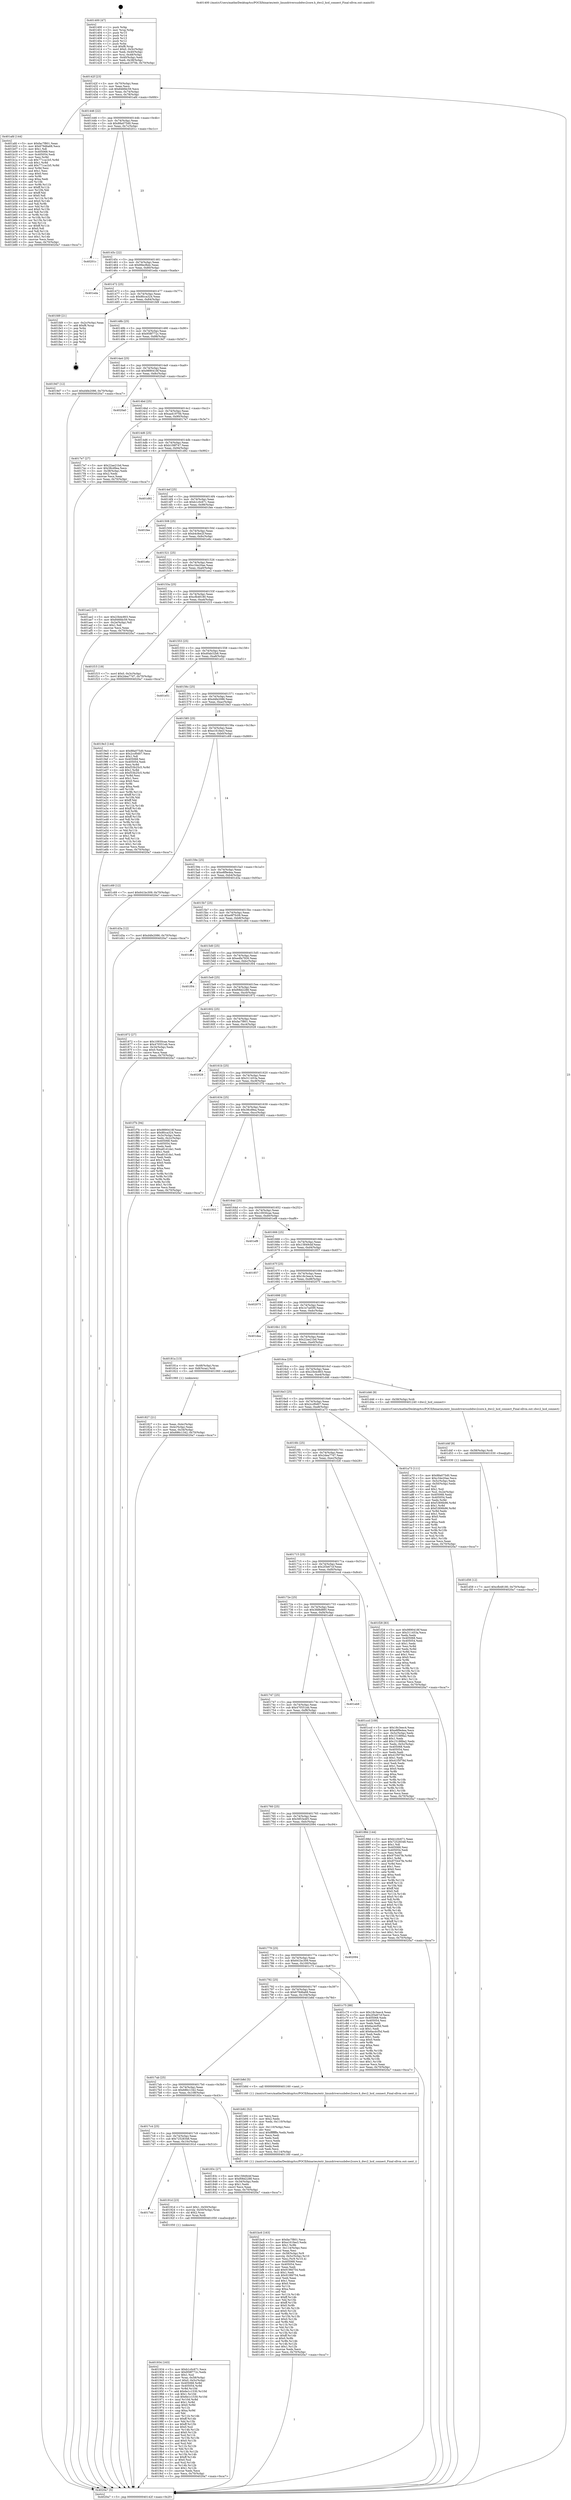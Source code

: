 digraph "0x401400" {
  label = "0x401400 (/mnt/c/Users/mathe/Desktop/tcc/POCII/binaries/extr_linuxdriversusbdwc2core.h_dwc2_hcd_connect_Final-ollvm.out::main(0))"
  labelloc = "t"
  node[shape=record]

  Entry [label="",width=0.3,height=0.3,shape=circle,fillcolor=black,style=filled]
  "0x40142f" [label="{
     0x40142f [23]\l
     | [instrs]\l
     &nbsp;&nbsp;0x40142f \<+3\>: mov -0x70(%rbp),%eax\l
     &nbsp;&nbsp;0x401432 \<+2\>: mov %eax,%ecx\l
     &nbsp;&nbsp;0x401434 \<+6\>: sub $0x846fdc59,%ecx\l
     &nbsp;&nbsp;0x40143a \<+3\>: mov %eax,-0x74(%rbp)\l
     &nbsp;&nbsp;0x40143d \<+3\>: mov %ecx,-0x78(%rbp)\l
     &nbsp;&nbsp;0x401440 \<+6\>: je 0000000000401afd \<main+0x6fd\>\l
  }"]
  "0x401afd" [label="{
     0x401afd [144]\l
     | [instrs]\l
     &nbsp;&nbsp;0x401afd \<+5\>: mov $0xfac7f801,%eax\l
     &nbsp;&nbsp;0x401b02 \<+5\>: mov $0x679d6a68,%ecx\l
     &nbsp;&nbsp;0x401b07 \<+2\>: mov $0x1,%dl\l
     &nbsp;&nbsp;0x401b09 \<+7\>: mov 0x405068,%esi\l
     &nbsp;&nbsp;0x401b10 \<+7\>: mov 0x405054,%edi\l
     &nbsp;&nbsp;0x401b17 \<+3\>: mov %esi,%r8d\l
     &nbsp;&nbsp;0x401b1a \<+7\>: sub $0x771ca1b5,%r8d\l
     &nbsp;&nbsp;0x401b21 \<+4\>: sub $0x1,%r8d\l
     &nbsp;&nbsp;0x401b25 \<+7\>: add $0x771ca1b5,%r8d\l
     &nbsp;&nbsp;0x401b2c \<+4\>: imul %r8d,%esi\l
     &nbsp;&nbsp;0x401b30 \<+3\>: and $0x1,%esi\l
     &nbsp;&nbsp;0x401b33 \<+3\>: cmp $0x0,%esi\l
     &nbsp;&nbsp;0x401b36 \<+4\>: sete %r9b\l
     &nbsp;&nbsp;0x401b3a \<+3\>: cmp $0xa,%edi\l
     &nbsp;&nbsp;0x401b3d \<+4\>: setl %r10b\l
     &nbsp;&nbsp;0x401b41 \<+3\>: mov %r9b,%r11b\l
     &nbsp;&nbsp;0x401b44 \<+4\>: xor $0xff,%r11b\l
     &nbsp;&nbsp;0x401b48 \<+3\>: mov %r10b,%bl\l
     &nbsp;&nbsp;0x401b4b \<+3\>: xor $0xff,%bl\l
     &nbsp;&nbsp;0x401b4e \<+3\>: xor $0x0,%dl\l
     &nbsp;&nbsp;0x401b51 \<+3\>: mov %r11b,%r14b\l
     &nbsp;&nbsp;0x401b54 \<+4\>: and $0x0,%r14b\l
     &nbsp;&nbsp;0x401b58 \<+3\>: and %dl,%r9b\l
     &nbsp;&nbsp;0x401b5b \<+3\>: mov %bl,%r15b\l
     &nbsp;&nbsp;0x401b5e \<+4\>: and $0x0,%r15b\l
     &nbsp;&nbsp;0x401b62 \<+3\>: and %dl,%r10b\l
     &nbsp;&nbsp;0x401b65 \<+3\>: or %r9b,%r14b\l
     &nbsp;&nbsp;0x401b68 \<+3\>: or %r10b,%r15b\l
     &nbsp;&nbsp;0x401b6b \<+3\>: xor %r15b,%r14b\l
     &nbsp;&nbsp;0x401b6e \<+3\>: or %bl,%r11b\l
     &nbsp;&nbsp;0x401b71 \<+4\>: xor $0xff,%r11b\l
     &nbsp;&nbsp;0x401b75 \<+3\>: or $0x0,%dl\l
     &nbsp;&nbsp;0x401b78 \<+3\>: and %dl,%r11b\l
     &nbsp;&nbsp;0x401b7b \<+3\>: or %r11b,%r14b\l
     &nbsp;&nbsp;0x401b7e \<+4\>: test $0x1,%r14b\l
     &nbsp;&nbsp;0x401b82 \<+3\>: cmovne %ecx,%eax\l
     &nbsp;&nbsp;0x401b85 \<+3\>: mov %eax,-0x70(%rbp)\l
     &nbsp;&nbsp;0x401b88 \<+5\>: jmp 00000000004020a7 \<main+0xca7\>\l
  }"]
  "0x401446" [label="{
     0x401446 [22]\l
     | [instrs]\l
     &nbsp;&nbsp;0x401446 \<+5\>: jmp 000000000040144b \<main+0x4b\>\l
     &nbsp;&nbsp;0x40144b \<+3\>: mov -0x74(%rbp),%eax\l
     &nbsp;&nbsp;0x40144e \<+5\>: sub $0x88a075d0,%eax\l
     &nbsp;&nbsp;0x401453 \<+3\>: mov %eax,-0x7c(%rbp)\l
     &nbsp;&nbsp;0x401456 \<+6\>: je 000000000040201c \<main+0xc1c\>\l
  }"]
  Exit [label="",width=0.3,height=0.3,shape=circle,fillcolor=black,style=filled,peripheries=2]
  "0x40201c" [label="{
     0x40201c\l
  }", style=dashed]
  "0x40145c" [label="{
     0x40145c [22]\l
     | [instrs]\l
     &nbsp;&nbsp;0x40145c \<+5\>: jmp 0000000000401461 \<main+0x61\>\l
     &nbsp;&nbsp;0x401461 \<+3\>: mov -0x74(%rbp),%eax\l
     &nbsp;&nbsp;0x401464 \<+5\>: sub $0x89ecfbdc,%eax\l
     &nbsp;&nbsp;0x401469 \<+3\>: mov %eax,-0x80(%rbp)\l
     &nbsp;&nbsp;0x40146c \<+6\>: je 0000000000401eda \<main+0xada\>\l
  }"]
  "0x401d58" [label="{
     0x401d58 [12]\l
     | [instrs]\l
     &nbsp;&nbsp;0x401d58 \<+7\>: movl $0xcfb48180,-0x70(%rbp)\l
     &nbsp;&nbsp;0x401d5f \<+5\>: jmp 00000000004020a7 \<main+0xca7\>\l
  }"]
  "0x401eda" [label="{
     0x401eda\l
  }", style=dashed]
  "0x401472" [label="{
     0x401472 [25]\l
     | [instrs]\l
     &nbsp;&nbsp;0x401472 \<+5\>: jmp 0000000000401477 \<main+0x77\>\l
     &nbsp;&nbsp;0x401477 \<+3\>: mov -0x74(%rbp),%eax\l
     &nbsp;&nbsp;0x40147a \<+5\>: sub $0x8fcca324,%eax\l
     &nbsp;&nbsp;0x40147f \<+6\>: mov %eax,-0x84(%rbp)\l
     &nbsp;&nbsp;0x401485 \<+6\>: je 0000000000401fd9 \<main+0xbd9\>\l
  }"]
  "0x401d4f" [label="{
     0x401d4f [9]\l
     | [instrs]\l
     &nbsp;&nbsp;0x401d4f \<+4\>: mov -0x58(%rbp),%rdi\l
     &nbsp;&nbsp;0x401d53 \<+5\>: call 0000000000401030 \<free@plt\>\l
     | [calls]\l
     &nbsp;&nbsp;0x401030 \{1\} (unknown)\l
  }"]
  "0x401fd9" [label="{
     0x401fd9 [21]\l
     | [instrs]\l
     &nbsp;&nbsp;0x401fd9 \<+3\>: mov -0x2c(%rbp),%eax\l
     &nbsp;&nbsp;0x401fdc \<+7\>: add $0xf8,%rsp\l
     &nbsp;&nbsp;0x401fe3 \<+1\>: pop %rbx\l
     &nbsp;&nbsp;0x401fe4 \<+2\>: pop %r12\l
     &nbsp;&nbsp;0x401fe6 \<+2\>: pop %r13\l
     &nbsp;&nbsp;0x401fe8 \<+2\>: pop %r14\l
     &nbsp;&nbsp;0x401fea \<+2\>: pop %r15\l
     &nbsp;&nbsp;0x401fec \<+1\>: pop %rbp\l
     &nbsp;&nbsp;0x401fed \<+1\>: ret\l
  }"]
  "0x40148b" [label="{
     0x40148b [25]\l
     | [instrs]\l
     &nbsp;&nbsp;0x40148b \<+5\>: jmp 0000000000401490 \<main+0x90\>\l
     &nbsp;&nbsp;0x401490 \<+3\>: mov -0x74(%rbp),%eax\l
     &nbsp;&nbsp;0x401493 \<+5\>: sub $0x958f772c,%eax\l
     &nbsp;&nbsp;0x401498 \<+6\>: mov %eax,-0x88(%rbp)\l
     &nbsp;&nbsp;0x40149e \<+6\>: je 00000000004019d7 \<main+0x5d7\>\l
  }"]
  "0x401bc6" [label="{
     0x401bc6 [163]\l
     | [instrs]\l
     &nbsp;&nbsp;0x401bc6 \<+5\>: mov $0xfac7f801,%ecx\l
     &nbsp;&nbsp;0x401bcb \<+5\>: mov $0xe161fee3,%edx\l
     &nbsp;&nbsp;0x401bd0 \<+3\>: mov $0x1,%r8b\l
     &nbsp;&nbsp;0x401bd3 \<+6\>: mov -0x114(%rbp),%esi\l
     &nbsp;&nbsp;0x401bd9 \<+3\>: imul %eax,%esi\l
     &nbsp;&nbsp;0x401bdc \<+4\>: mov -0x58(%rbp),%r9\l
     &nbsp;&nbsp;0x401be0 \<+4\>: movslq -0x5c(%rbp),%r10\l
     &nbsp;&nbsp;0x401be4 \<+4\>: mov %esi,(%r9,%r10,4)\l
     &nbsp;&nbsp;0x401be8 \<+7\>: mov 0x405068,%eax\l
     &nbsp;&nbsp;0x401bef \<+7\>: mov 0x405054,%esi\l
     &nbsp;&nbsp;0x401bf6 \<+2\>: mov %eax,%edi\l
     &nbsp;&nbsp;0x401bf8 \<+6\>: add $0x919fd754,%edi\l
     &nbsp;&nbsp;0x401bfe \<+3\>: sub $0x1,%edi\l
     &nbsp;&nbsp;0x401c01 \<+6\>: sub $0x919fd754,%edi\l
     &nbsp;&nbsp;0x401c07 \<+3\>: imul %edi,%eax\l
     &nbsp;&nbsp;0x401c0a \<+3\>: and $0x1,%eax\l
     &nbsp;&nbsp;0x401c0d \<+3\>: cmp $0x0,%eax\l
     &nbsp;&nbsp;0x401c10 \<+4\>: sete %r11b\l
     &nbsp;&nbsp;0x401c14 \<+3\>: cmp $0xa,%esi\l
     &nbsp;&nbsp;0x401c17 \<+3\>: setl %bl\l
     &nbsp;&nbsp;0x401c1a \<+3\>: mov %r11b,%r14b\l
     &nbsp;&nbsp;0x401c1d \<+4\>: xor $0xff,%r14b\l
     &nbsp;&nbsp;0x401c21 \<+3\>: mov %bl,%r15b\l
     &nbsp;&nbsp;0x401c24 \<+4\>: xor $0xff,%r15b\l
     &nbsp;&nbsp;0x401c28 \<+4\>: xor $0x0,%r8b\l
     &nbsp;&nbsp;0x401c2c \<+3\>: mov %r14b,%r12b\l
     &nbsp;&nbsp;0x401c2f \<+4\>: and $0x0,%r12b\l
     &nbsp;&nbsp;0x401c33 \<+3\>: and %r8b,%r11b\l
     &nbsp;&nbsp;0x401c36 \<+3\>: mov %r15b,%r13b\l
     &nbsp;&nbsp;0x401c39 \<+4\>: and $0x0,%r13b\l
     &nbsp;&nbsp;0x401c3d \<+3\>: and %r8b,%bl\l
     &nbsp;&nbsp;0x401c40 \<+3\>: or %r11b,%r12b\l
     &nbsp;&nbsp;0x401c43 \<+3\>: or %bl,%r13b\l
     &nbsp;&nbsp;0x401c46 \<+3\>: xor %r13b,%r12b\l
     &nbsp;&nbsp;0x401c49 \<+3\>: or %r15b,%r14b\l
     &nbsp;&nbsp;0x401c4c \<+4\>: xor $0xff,%r14b\l
     &nbsp;&nbsp;0x401c50 \<+4\>: or $0x0,%r8b\l
     &nbsp;&nbsp;0x401c54 \<+3\>: and %r8b,%r14b\l
     &nbsp;&nbsp;0x401c57 \<+3\>: or %r14b,%r12b\l
     &nbsp;&nbsp;0x401c5a \<+4\>: test $0x1,%r12b\l
     &nbsp;&nbsp;0x401c5e \<+3\>: cmovne %edx,%ecx\l
     &nbsp;&nbsp;0x401c61 \<+3\>: mov %ecx,-0x70(%rbp)\l
     &nbsp;&nbsp;0x401c64 \<+5\>: jmp 00000000004020a7 \<main+0xca7\>\l
  }"]
  "0x4019d7" [label="{
     0x4019d7 [12]\l
     | [instrs]\l
     &nbsp;&nbsp;0x4019d7 \<+7\>: movl $0xd4fe2086,-0x70(%rbp)\l
     &nbsp;&nbsp;0x4019de \<+5\>: jmp 00000000004020a7 \<main+0xca7\>\l
  }"]
  "0x4014a4" [label="{
     0x4014a4 [25]\l
     | [instrs]\l
     &nbsp;&nbsp;0x4014a4 \<+5\>: jmp 00000000004014a9 \<main+0xa9\>\l
     &nbsp;&nbsp;0x4014a9 \<+3\>: mov -0x74(%rbp),%eax\l
     &nbsp;&nbsp;0x4014ac \<+5\>: sub $0x9890418f,%eax\l
     &nbsp;&nbsp;0x4014b1 \<+6\>: mov %eax,-0x8c(%rbp)\l
     &nbsp;&nbsp;0x4014b7 \<+6\>: je 00000000004020a0 \<main+0xca0\>\l
  }"]
  "0x401b92" [label="{
     0x401b92 [52]\l
     | [instrs]\l
     &nbsp;&nbsp;0x401b92 \<+2\>: xor %ecx,%ecx\l
     &nbsp;&nbsp;0x401b94 \<+5\>: mov $0x2,%edx\l
     &nbsp;&nbsp;0x401b99 \<+6\>: mov %edx,-0x110(%rbp)\l
     &nbsp;&nbsp;0x401b9f \<+1\>: cltd\l
     &nbsp;&nbsp;0x401ba0 \<+6\>: mov -0x110(%rbp),%esi\l
     &nbsp;&nbsp;0x401ba6 \<+2\>: idiv %esi\l
     &nbsp;&nbsp;0x401ba8 \<+6\>: imul $0xfffffffe,%edx,%edx\l
     &nbsp;&nbsp;0x401bae \<+2\>: mov %ecx,%edi\l
     &nbsp;&nbsp;0x401bb0 \<+2\>: sub %edx,%edi\l
     &nbsp;&nbsp;0x401bb2 \<+2\>: mov %ecx,%edx\l
     &nbsp;&nbsp;0x401bb4 \<+3\>: sub $0x1,%edx\l
     &nbsp;&nbsp;0x401bb7 \<+2\>: add %edx,%edi\l
     &nbsp;&nbsp;0x401bb9 \<+2\>: sub %edi,%ecx\l
     &nbsp;&nbsp;0x401bbb \<+6\>: mov %ecx,-0x114(%rbp)\l
     &nbsp;&nbsp;0x401bc1 \<+5\>: call 0000000000401160 \<next_i\>\l
     | [calls]\l
     &nbsp;&nbsp;0x401160 \{1\} (/mnt/c/Users/mathe/Desktop/tcc/POCII/binaries/extr_linuxdriversusbdwc2core.h_dwc2_hcd_connect_Final-ollvm.out::next_i)\l
  }"]
  "0x4020a0" [label="{
     0x4020a0\l
  }", style=dashed]
  "0x4014bd" [label="{
     0x4014bd [25]\l
     | [instrs]\l
     &nbsp;&nbsp;0x4014bd \<+5\>: jmp 00000000004014c2 \<main+0xc2\>\l
     &nbsp;&nbsp;0x4014c2 \<+3\>: mov -0x74(%rbp),%eax\l
     &nbsp;&nbsp;0x4014c5 \<+5\>: sub $0xaa41970b,%eax\l
     &nbsp;&nbsp;0x4014ca \<+6\>: mov %eax,-0x90(%rbp)\l
     &nbsp;&nbsp;0x4014d0 \<+6\>: je 00000000004017e7 \<main+0x3e7\>\l
  }"]
  "0x401934" [label="{
     0x401934 [163]\l
     | [instrs]\l
     &nbsp;&nbsp;0x401934 \<+5\>: mov $0xb1c0c671,%ecx\l
     &nbsp;&nbsp;0x401939 \<+5\>: mov $0x958f772c,%edx\l
     &nbsp;&nbsp;0x40193e \<+3\>: mov $0x1,%sil\l
     &nbsp;&nbsp;0x401941 \<+4\>: mov %rax,-0x58(%rbp)\l
     &nbsp;&nbsp;0x401945 \<+7\>: movl $0x0,-0x5c(%rbp)\l
     &nbsp;&nbsp;0x40194c \<+8\>: mov 0x405068,%r8d\l
     &nbsp;&nbsp;0x401954 \<+8\>: mov 0x405054,%r9d\l
     &nbsp;&nbsp;0x40195c \<+3\>: mov %r8d,%r10d\l
     &nbsp;&nbsp;0x40195f \<+7\>: add $0x6e1c1530,%r10d\l
     &nbsp;&nbsp;0x401966 \<+4\>: sub $0x1,%r10d\l
     &nbsp;&nbsp;0x40196a \<+7\>: sub $0x6e1c1530,%r10d\l
     &nbsp;&nbsp;0x401971 \<+4\>: imul %r10d,%r8d\l
     &nbsp;&nbsp;0x401975 \<+4\>: and $0x1,%r8d\l
     &nbsp;&nbsp;0x401979 \<+4\>: cmp $0x0,%r8d\l
     &nbsp;&nbsp;0x40197d \<+4\>: sete %r11b\l
     &nbsp;&nbsp;0x401981 \<+4\>: cmp $0xa,%r9d\l
     &nbsp;&nbsp;0x401985 \<+3\>: setl %bl\l
     &nbsp;&nbsp;0x401988 \<+3\>: mov %r11b,%r14b\l
     &nbsp;&nbsp;0x40198b \<+4\>: xor $0xff,%r14b\l
     &nbsp;&nbsp;0x40198f \<+3\>: mov %bl,%r15b\l
     &nbsp;&nbsp;0x401992 \<+4\>: xor $0xff,%r15b\l
     &nbsp;&nbsp;0x401996 \<+4\>: xor $0x0,%sil\l
     &nbsp;&nbsp;0x40199a \<+3\>: mov %r14b,%r12b\l
     &nbsp;&nbsp;0x40199d \<+4\>: and $0x0,%r12b\l
     &nbsp;&nbsp;0x4019a1 \<+3\>: and %sil,%r11b\l
     &nbsp;&nbsp;0x4019a4 \<+3\>: mov %r15b,%r13b\l
     &nbsp;&nbsp;0x4019a7 \<+4\>: and $0x0,%r13b\l
     &nbsp;&nbsp;0x4019ab \<+3\>: and %sil,%bl\l
     &nbsp;&nbsp;0x4019ae \<+3\>: or %r11b,%r12b\l
     &nbsp;&nbsp;0x4019b1 \<+3\>: or %bl,%r13b\l
     &nbsp;&nbsp;0x4019b4 \<+3\>: xor %r13b,%r12b\l
     &nbsp;&nbsp;0x4019b7 \<+3\>: or %r15b,%r14b\l
     &nbsp;&nbsp;0x4019ba \<+4\>: xor $0xff,%r14b\l
     &nbsp;&nbsp;0x4019be \<+4\>: or $0x0,%sil\l
     &nbsp;&nbsp;0x4019c2 \<+3\>: and %sil,%r14b\l
     &nbsp;&nbsp;0x4019c5 \<+3\>: or %r14b,%r12b\l
     &nbsp;&nbsp;0x4019c8 \<+4\>: test $0x1,%r12b\l
     &nbsp;&nbsp;0x4019cc \<+3\>: cmovne %edx,%ecx\l
     &nbsp;&nbsp;0x4019cf \<+3\>: mov %ecx,-0x70(%rbp)\l
     &nbsp;&nbsp;0x4019d2 \<+5\>: jmp 00000000004020a7 \<main+0xca7\>\l
  }"]
  "0x4017e7" [label="{
     0x4017e7 [27]\l
     | [instrs]\l
     &nbsp;&nbsp;0x4017e7 \<+5\>: mov $0x22ae21bd,%eax\l
     &nbsp;&nbsp;0x4017ec \<+5\>: mov $0x38cd9ea,%ecx\l
     &nbsp;&nbsp;0x4017f1 \<+3\>: mov -0x38(%rbp),%edx\l
     &nbsp;&nbsp;0x4017f4 \<+3\>: cmp $0x2,%edx\l
     &nbsp;&nbsp;0x4017f7 \<+3\>: cmovne %ecx,%eax\l
     &nbsp;&nbsp;0x4017fa \<+3\>: mov %eax,-0x70(%rbp)\l
     &nbsp;&nbsp;0x4017fd \<+5\>: jmp 00000000004020a7 \<main+0xca7\>\l
  }"]
  "0x4014d6" [label="{
     0x4014d6 [25]\l
     | [instrs]\l
     &nbsp;&nbsp;0x4014d6 \<+5\>: jmp 00000000004014db \<main+0xdb\>\l
     &nbsp;&nbsp;0x4014db \<+3\>: mov -0x74(%rbp),%eax\l
     &nbsp;&nbsp;0x4014de \<+5\>: sub $0xb108f747,%eax\l
     &nbsp;&nbsp;0x4014e3 \<+6\>: mov %eax,-0x94(%rbp)\l
     &nbsp;&nbsp;0x4014e9 \<+6\>: je 0000000000401d92 \<main+0x992\>\l
  }"]
  "0x4020a7" [label="{
     0x4020a7 [5]\l
     | [instrs]\l
     &nbsp;&nbsp;0x4020a7 \<+5\>: jmp 000000000040142f \<main+0x2f\>\l
  }"]
  "0x401400" [label="{
     0x401400 [47]\l
     | [instrs]\l
     &nbsp;&nbsp;0x401400 \<+1\>: push %rbp\l
     &nbsp;&nbsp;0x401401 \<+3\>: mov %rsp,%rbp\l
     &nbsp;&nbsp;0x401404 \<+2\>: push %r15\l
     &nbsp;&nbsp;0x401406 \<+2\>: push %r14\l
     &nbsp;&nbsp;0x401408 \<+2\>: push %r13\l
     &nbsp;&nbsp;0x40140a \<+2\>: push %r12\l
     &nbsp;&nbsp;0x40140c \<+1\>: push %rbx\l
     &nbsp;&nbsp;0x40140d \<+7\>: sub $0xf8,%rsp\l
     &nbsp;&nbsp;0x401414 \<+7\>: movl $0x0,-0x3c(%rbp)\l
     &nbsp;&nbsp;0x40141b \<+3\>: mov %edi,-0x40(%rbp)\l
     &nbsp;&nbsp;0x40141e \<+4\>: mov %rsi,-0x48(%rbp)\l
     &nbsp;&nbsp;0x401422 \<+3\>: mov -0x40(%rbp),%edi\l
     &nbsp;&nbsp;0x401425 \<+3\>: mov %edi,-0x38(%rbp)\l
     &nbsp;&nbsp;0x401428 \<+7\>: movl $0xaa41970b,-0x70(%rbp)\l
  }"]
  "0x4017dd" [label="{
     0x4017dd\l
  }", style=dashed]
  "0x401d92" [label="{
     0x401d92\l
  }", style=dashed]
  "0x4014ef" [label="{
     0x4014ef [25]\l
     | [instrs]\l
     &nbsp;&nbsp;0x4014ef \<+5\>: jmp 00000000004014f4 \<main+0xf4\>\l
     &nbsp;&nbsp;0x4014f4 \<+3\>: mov -0x74(%rbp),%eax\l
     &nbsp;&nbsp;0x4014f7 \<+5\>: sub $0xb1c0c671,%eax\l
     &nbsp;&nbsp;0x4014fc \<+6\>: mov %eax,-0x98(%rbp)\l
     &nbsp;&nbsp;0x401502 \<+6\>: je 0000000000401fee \<main+0xbee\>\l
  }"]
  "0x40191d" [label="{
     0x40191d [23]\l
     | [instrs]\l
     &nbsp;&nbsp;0x40191d \<+7\>: movl $0x1,-0x50(%rbp)\l
     &nbsp;&nbsp;0x401924 \<+4\>: movslq -0x50(%rbp),%rax\l
     &nbsp;&nbsp;0x401928 \<+4\>: shl $0x2,%rax\l
     &nbsp;&nbsp;0x40192c \<+3\>: mov %rax,%rdi\l
     &nbsp;&nbsp;0x40192f \<+5\>: call 0000000000401050 \<malloc@plt\>\l
     | [calls]\l
     &nbsp;&nbsp;0x401050 \{1\} (unknown)\l
  }"]
  "0x401fee" [label="{
     0x401fee\l
  }", style=dashed]
  "0x401508" [label="{
     0x401508 [25]\l
     | [instrs]\l
     &nbsp;&nbsp;0x401508 \<+5\>: jmp 000000000040150d \<main+0x10d\>\l
     &nbsp;&nbsp;0x40150d \<+3\>: mov -0x74(%rbp),%eax\l
     &nbsp;&nbsp;0x401510 \<+5\>: sub $0xb4cfee2f,%eax\l
     &nbsp;&nbsp;0x401515 \<+6\>: mov %eax,-0x9c(%rbp)\l
     &nbsp;&nbsp;0x40151b \<+6\>: je 0000000000401e6c \<main+0xa6c\>\l
  }"]
  "0x4017c4" [label="{
     0x4017c4 [25]\l
     | [instrs]\l
     &nbsp;&nbsp;0x4017c4 \<+5\>: jmp 00000000004017c9 \<main+0x3c9\>\l
     &nbsp;&nbsp;0x4017c9 \<+3\>: mov -0x74(%rbp),%eax\l
     &nbsp;&nbsp;0x4017cc \<+5\>: sub $0x72528348,%eax\l
     &nbsp;&nbsp;0x4017d1 \<+6\>: mov %eax,-0x10c(%rbp)\l
     &nbsp;&nbsp;0x4017d7 \<+6\>: je 000000000040191d \<main+0x51d\>\l
  }"]
  "0x401e6c" [label="{
     0x401e6c\l
  }", style=dashed]
  "0x401521" [label="{
     0x401521 [25]\l
     | [instrs]\l
     &nbsp;&nbsp;0x401521 \<+5\>: jmp 0000000000401526 \<main+0x126\>\l
     &nbsp;&nbsp;0x401526 \<+3\>: mov -0x74(%rbp),%eax\l
     &nbsp;&nbsp;0x401529 \<+5\>: sub $0xc34e20ae,%eax\l
     &nbsp;&nbsp;0x40152e \<+6\>: mov %eax,-0xa0(%rbp)\l
     &nbsp;&nbsp;0x401534 \<+6\>: je 0000000000401ae2 \<main+0x6e2\>\l
  }"]
  "0x40183c" [label="{
     0x40183c [27]\l
     | [instrs]\l
     &nbsp;&nbsp;0x40183c \<+5\>: mov $0x15849cbf,%eax\l
     &nbsp;&nbsp;0x401841 \<+5\>: mov $0xf08d2288,%ecx\l
     &nbsp;&nbsp;0x401846 \<+3\>: mov -0x34(%rbp),%edx\l
     &nbsp;&nbsp;0x401849 \<+3\>: cmp $0x1,%edx\l
     &nbsp;&nbsp;0x40184c \<+3\>: cmovl %ecx,%eax\l
     &nbsp;&nbsp;0x40184f \<+3\>: mov %eax,-0x70(%rbp)\l
     &nbsp;&nbsp;0x401852 \<+5\>: jmp 00000000004020a7 \<main+0xca7\>\l
  }"]
  "0x401ae2" [label="{
     0x401ae2 [27]\l
     | [instrs]\l
     &nbsp;&nbsp;0x401ae2 \<+5\>: mov $0x23b4c803,%eax\l
     &nbsp;&nbsp;0x401ae7 \<+5\>: mov $0x846fdc59,%ecx\l
     &nbsp;&nbsp;0x401aec \<+3\>: mov -0x2e(%rbp),%dl\l
     &nbsp;&nbsp;0x401aef \<+3\>: test $0x1,%dl\l
     &nbsp;&nbsp;0x401af2 \<+3\>: cmovne %ecx,%eax\l
     &nbsp;&nbsp;0x401af5 \<+3\>: mov %eax,-0x70(%rbp)\l
     &nbsp;&nbsp;0x401af8 \<+5\>: jmp 00000000004020a7 \<main+0xca7\>\l
  }"]
  "0x40153a" [label="{
     0x40153a [25]\l
     | [instrs]\l
     &nbsp;&nbsp;0x40153a \<+5\>: jmp 000000000040153f \<main+0x13f\>\l
     &nbsp;&nbsp;0x40153f \<+3\>: mov -0x74(%rbp),%eax\l
     &nbsp;&nbsp;0x401542 \<+5\>: sub $0xcfb48180,%eax\l
     &nbsp;&nbsp;0x401547 \<+6\>: mov %eax,-0xa4(%rbp)\l
     &nbsp;&nbsp;0x40154d \<+6\>: je 0000000000401f15 \<main+0xb15\>\l
  }"]
  "0x4017ab" [label="{
     0x4017ab [25]\l
     | [instrs]\l
     &nbsp;&nbsp;0x4017ab \<+5\>: jmp 00000000004017b0 \<main+0x3b0\>\l
     &nbsp;&nbsp;0x4017b0 \<+3\>: mov -0x74(%rbp),%eax\l
     &nbsp;&nbsp;0x4017b3 \<+5\>: sub $0x686c1342,%eax\l
     &nbsp;&nbsp;0x4017b8 \<+6\>: mov %eax,-0x108(%rbp)\l
     &nbsp;&nbsp;0x4017be \<+6\>: je 000000000040183c \<main+0x43c\>\l
  }"]
  "0x401f15" [label="{
     0x401f15 [19]\l
     | [instrs]\l
     &nbsp;&nbsp;0x401f15 \<+7\>: movl $0x0,-0x3c(%rbp)\l
     &nbsp;&nbsp;0x401f1c \<+7\>: movl $0x2dea77d7,-0x70(%rbp)\l
     &nbsp;&nbsp;0x401f23 \<+5\>: jmp 00000000004020a7 \<main+0xca7\>\l
  }"]
  "0x401553" [label="{
     0x401553 [25]\l
     | [instrs]\l
     &nbsp;&nbsp;0x401553 \<+5\>: jmp 0000000000401558 \<main+0x158\>\l
     &nbsp;&nbsp;0x401558 \<+3\>: mov -0x74(%rbp),%eax\l
     &nbsp;&nbsp;0x40155b \<+5\>: sub $0xd0ab32b8,%eax\l
     &nbsp;&nbsp;0x401560 \<+6\>: mov %eax,-0xa8(%rbp)\l
     &nbsp;&nbsp;0x401566 \<+6\>: je 0000000000401e51 \<main+0xa51\>\l
  }"]
  "0x401b8d" [label="{
     0x401b8d [5]\l
     | [instrs]\l
     &nbsp;&nbsp;0x401b8d \<+5\>: call 0000000000401160 \<next_i\>\l
     | [calls]\l
     &nbsp;&nbsp;0x401160 \{1\} (/mnt/c/Users/mathe/Desktop/tcc/POCII/binaries/extr_linuxdriversusbdwc2core.h_dwc2_hcd_connect_Final-ollvm.out::next_i)\l
  }"]
  "0x401e51" [label="{
     0x401e51\l
  }", style=dashed]
  "0x40156c" [label="{
     0x40156c [25]\l
     | [instrs]\l
     &nbsp;&nbsp;0x40156c \<+5\>: jmp 0000000000401571 \<main+0x171\>\l
     &nbsp;&nbsp;0x401571 \<+3\>: mov -0x74(%rbp),%eax\l
     &nbsp;&nbsp;0x401574 \<+5\>: sub $0xd4fe2086,%eax\l
     &nbsp;&nbsp;0x401579 \<+6\>: mov %eax,-0xac(%rbp)\l
     &nbsp;&nbsp;0x40157f \<+6\>: je 00000000004019e3 \<main+0x5e3\>\l
  }"]
  "0x401792" [label="{
     0x401792 [25]\l
     | [instrs]\l
     &nbsp;&nbsp;0x401792 \<+5\>: jmp 0000000000401797 \<main+0x397\>\l
     &nbsp;&nbsp;0x401797 \<+3\>: mov -0x74(%rbp),%eax\l
     &nbsp;&nbsp;0x40179a \<+5\>: sub $0x679d6a68,%eax\l
     &nbsp;&nbsp;0x40179f \<+6\>: mov %eax,-0x104(%rbp)\l
     &nbsp;&nbsp;0x4017a5 \<+6\>: je 0000000000401b8d \<main+0x78d\>\l
  }"]
  "0x4019e3" [label="{
     0x4019e3 [144]\l
     | [instrs]\l
     &nbsp;&nbsp;0x4019e3 \<+5\>: mov $0x88a075d0,%eax\l
     &nbsp;&nbsp;0x4019e8 \<+5\>: mov $0x2ccf0d07,%ecx\l
     &nbsp;&nbsp;0x4019ed \<+2\>: mov $0x1,%dl\l
     &nbsp;&nbsp;0x4019ef \<+7\>: mov 0x405068,%esi\l
     &nbsp;&nbsp;0x4019f6 \<+7\>: mov 0x405054,%edi\l
     &nbsp;&nbsp;0x4019fd \<+3\>: mov %esi,%r8d\l
     &nbsp;&nbsp;0x401a00 \<+7\>: add $0xf33b25c5,%r8d\l
     &nbsp;&nbsp;0x401a07 \<+4\>: sub $0x1,%r8d\l
     &nbsp;&nbsp;0x401a0b \<+7\>: sub $0xf33b25c5,%r8d\l
     &nbsp;&nbsp;0x401a12 \<+4\>: imul %r8d,%esi\l
     &nbsp;&nbsp;0x401a16 \<+3\>: and $0x1,%esi\l
     &nbsp;&nbsp;0x401a19 \<+3\>: cmp $0x0,%esi\l
     &nbsp;&nbsp;0x401a1c \<+4\>: sete %r9b\l
     &nbsp;&nbsp;0x401a20 \<+3\>: cmp $0xa,%edi\l
     &nbsp;&nbsp;0x401a23 \<+4\>: setl %r10b\l
     &nbsp;&nbsp;0x401a27 \<+3\>: mov %r9b,%r11b\l
     &nbsp;&nbsp;0x401a2a \<+4\>: xor $0xff,%r11b\l
     &nbsp;&nbsp;0x401a2e \<+3\>: mov %r10b,%bl\l
     &nbsp;&nbsp;0x401a31 \<+3\>: xor $0xff,%bl\l
     &nbsp;&nbsp;0x401a34 \<+3\>: xor $0x1,%dl\l
     &nbsp;&nbsp;0x401a37 \<+3\>: mov %r11b,%r14b\l
     &nbsp;&nbsp;0x401a3a \<+4\>: and $0xff,%r14b\l
     &nbsp;&nbsp;0x401a3e \<+3\>: and %dl,%r9b\l
     &nbsp;&nbsp;0x401a41 \<+3\>: mov %bl,%r15b\l
     &nbsp;&nbsp;0x401a44 \<+4\>: and $0xff,%r15b\l
     &nbsp;&nbsp;0x401a48 \<+3\>: and %dl,%r10b\l
     &nbsp;&nbsp;0x401a4b \<+3\>: or %r9b,%r14b\l
     &nbsp;&nbsp;0x401a4e \<+3\>: or %r10b,%r15b\l
     &nbsp;&nbsp;0x401a51 \<+3\>: xor %r15b,%r14b\l
     &nbsp;&nbsp;0x401a54 \<+3\>: or %bl,%r11b\l
     &nbsp;&nbsp;0x401a57 \<+4\>: xor $0xff,%r11b\l
     &nbsp;&nbsp;0x401a5b \<+3\>: or $0x1,%dl\l
     &nbsp;&nbsp;0x401a5e \<+3\>: and %dl,%r11b\l
     &nbsp;&nbsp;0x401a61 \<+3\>: or %r11b,%r14b\l
     &nbsp;&nbsp;0x401a64 \<+4\>: test $0x1,%r14b\l
     &nbsp;&nbsp;0x401a68 \<+3\>: cmovne %ecx,%eax\l
     &nbsp;&nbsp;0x401a6b \<+3\>: mov %eax,-0x70(%rbp)\l
     &nbsp;&nbsp;0x401a6e \<+5\>: jmp 00000000004020a7 \<main+0xca7\>\l
  }"]
  "0x401585" [label="{
     0x401585 [25]\l
     | [instrs]\l
     &nbsp;&nbsp;0x401585 \<+5\>: jmp 000000000040158a \<main+0x18a\>\l
     &nbsp;&nbsp;0x40158a \<+3\>: mov -0x74(%rbp),%eax\l
     &nbsp;&nbsp;0x40158d \<+5\>: sub $0xe161fee3,%eax\l
     &nbsp;&nbsp;0x401592 \<+6\>: mov %eax,-0xb0(%rbp)\l
     &nbsp;&nbsp;0x401598 \<+6\>: je 0000000000401c69 \<main+0x869\>\l
  }"]
  "0x401c75" [label="{
     0x401c75 [88]\l
     | [instrs]\l
     &nbsp;&nbsp;0x401c75 \<+5\>: mov $0x18c3eec4,%eax\l
     &nbsp;&nbsp;0x401c7a \<+5\>: mov $0x2f3e67cf,%ecx\l
     &nbsp;&nbsp;0x401c7f \<+7\>: mov 0x405068,%edx\l
     &nbsp;&nbsp;0x401c86 \<+7\>: mov 0x405054,%esi\l
     &nbsp;&nbsp;0x401c8d \<+2\>: mov %edx,%edi\l
     &nbsp;&nbsp;0x401c8f \<+6\>: sub $0x6acdcf5d,%edi\l
     &nbsp;&nbsp;0x401c95 \<+3\>: sub $0x1,%edi\l
     &nbsp;&nbsp;0x401c98 \<+6\>: add $0x6acdcf5d,%edi\l
     &nbsp;&nbsp;0x401c9e \<+3\>: imul %edi,%edx\l
     &nbsp;&nbsp;0x401ca1 \<+3\>: and $0x1,%edx\l
     &nbsp;&nbsp;0x401ca4 \<+3\>: cmp $0x0,%edx\l
     &nbsp;&nbsp;0x401ca7 \<+4\>: sete %r8b\l
     &nbsp;&nbsp;0x401cab \<+3\>: cmp $0xa,%esi\l
     &nbsp;&nbsp;0x401cae \<+4\>: setl %r9b\l
     &nbsp;&nbsp;0x401cb2 \<+3\>: mov %r8b,%r10b\l
     &nbsp;&nbsp;0x401cb5 \<+3\>: and %r9b,%r10b\l
     &nbsp;&nbsp;0x401cb8 \<+3\>: xor %r9b,%r8b\l
     &nbsp;&nbsp;0x401cbb \<+3\>: or %r8b,%r10b\l
     &nbsp;&nbsp;0x401cbe \<+4\>: test $0x1,%r10b\l
     &nbsp;&nbsp;0x401cc2 \<+3\>: cmovne %ecx,%eax\l
     &nbsp;&nbsp;0x401cc5 \<+3\>: mov %eax,-0x70(%rbp)\l
     &nbsp;&nbsp;0x401cc8 \<+5\>: jmp 00000000004020a7 \<main+0xca7\>\l
  }"]
  "0x401c69" [label="{
     0x401c69 [12]\l
     | [instrs]\l
     &nbsp;&nbsp;0x401c69 \<+7\>: movl $0x641bc309,-0x70(%rbp)\l
     &nbsp;&nbsp;0x401c70 \<+5\>: jmp 00000000004020a7 \<main+0xca7\>\l
  }"]
  "0x40159e" [label="{
     0x40159e [25]\l
     | [instrs]\l
     &nbsp;&nbsp;0x40159e \<+5\>: jmp 00000000004015a3 \<main+0x1a3\>\l
     &nbsp;&nbsp;0x4015a3 \<+3\>: mov -0x74(%rbp),%eax\l
     &nbsp;&nbsp;0x4015a6 \<+5\>: sub $0xe8f9e4ea,%eax\l
     &nbsp;&nbsp;0x4015ab \<+6\>: mov %eax,-0xb4(%rbp)\l
     &nbsp;&nbsp;0x4015b1 \<+6\>: je 0000000000401d3a \<main+0x93a\>\l
  }"]
  "0x401779" [label="{
     0x401779 [25]\l
     | [instrs]\l
     &nbsp;&nbsp;0x401779 \<+5\>: jmp 000000000040177e \<main+0x37e\>\l
     &nbsp;&nbsp;0x40177e \<+3\>: mov -0x74(%rbp),%eax\l
     &nbsp;&nbsp;0x401781 \<+5\>: sub $0x641bc309,%eax\l
     &nbsp;&nbsp;0x401786 \<+6\>: mov %eax,-0x100(%rbp)\l
     &nbsp;&nbsp;0x40178c \<+6\>: je 0000000000401c75 \<main+0x875\>\l
  }"]
  "0x401d3a" [label="{
     0x401d3a [12]\l
     | [instrs]\l
     &nbsp;&nbsp;0x401d3a \<+7\>: movl $0xd4fe2086,-0x70(%rbp)\l
     &nbsp;&nbsp;0x401d41 \<+5\>: jmp 00000000004020a7 \<main+0xca7\>\l
  }"]
  "0x4015b7" [label="{
     0x4015b7 [25]\l
     | [instrs]\l
     &nbsp;&nbsp;0x4015b7 \<+5\>: jmp 00000000004015bc \<main+0x1bc\>\l
     &nbsp;&nbsp;0x4015bc \<+3\>: mov -0x74(%rbp),%eax\l
     &nbsp;&nbsp;0x4015bf \<+5\>: sub $0xe9f7fc09,%eax\l
     &nbsp;&nbsp;0x4015c4 \<+6\>: mov %eax,-0xb8(%rbp)\l
     &nbsp;&nbsp;0x4015ca \<+6\>: je 0000000000401d64 \<main+0x964\>\l
  }"]
  "0x402094" [label="{
     0x402094\l
  }", style=dashed]
  "0x401d64" [label="{
     0x401d64\l
  }", style=dashed]
  "0x4015d0" [label="{
     0x4015d0 [25]\l
     | [instrs]\l
     &nbsp;&nbsp;0x4015d0 \<+5\>: jmp 00000000004015d5 \<main+0x1d5\>\l
     &nbsp;&nbsp;0x4015d5 \<+3\>: mov -0x74(%rbp),%eax\l
     &nbsp;&nbsp;0x4015d8 \<+5\>: sub $0xedfa7926,%eax\l
     &nbsp;&nbsp;0x4015dd \<+6\>: mov %eax,-0xbc(%rbp)\l
     &nbsp;&nbsp;0x4015e3 \<+6\>: je 0000000000401f04 \<main+0xb04\>\l
  }"]
  "0x401760" [label="{
     0x401760 [25]\l
     | [instrs]\l
     &nbsp;&nbsp;0x401760 \<+5\>: jmp 0000000000401765 \<main+0x365\>\l
     &nbsp;&nbsp;0x401765 \<+3\>: mov -0x74(%rbp),%eax\l
     &nbsp;&nbsp;0x401768 \<+5\>: sub $0x5853e4f3,%eax\l
     &nbsp;&nbsp;0x40176d \<+6\>: mov %eax,-0xfc(%rbp)\l
     &nbsp;&nbsp;0x401773 \<+6\>: je 0000000000402094 \<main+0xc94\>\l
  }"]
  "0x401f04" [label="{
     0x401f04\l
  }", style=dashed]
  "0x4015e9" [label="{
     0x4015e9 [25]\l
     | [instrs]\l
     &nbsp;&nbsp;0x4015e9 \<+5\>: jmp 00000000004015ee \<main+0x1ee\>\l
     &nbsp;&nbsp;0x4015ee \<+3\>: mov -0x74(%rbp),%eax\l
     &nbsp;&nbsp;0x4015f1 \<+5\>: sub $0xf08d2288,%eax\l
     &nbsp;&nbsp;0x4015f6 \<+6\>: mov %eax,-0xc0(%rbp)\l
     &nbsp;&nbsp;0x4015fc \<+6\>: je 0000000000401872 \<main+0x472\>\l
  }"]
  "0x40188d" [label="{
     0x40188d [144]\l
     | [instrs]\l
     &nbsp;&nbsp;0x40188d \<+5\>: mov $0xb1c0c671,%eax\l
     &nbsp;&nbsp;0x401892 \<+5\>: mov $0x72528348,%ecx\l
     &nbsp;&nbsp;0x401897 \<+2\>: mov $0x1,%dl\l
     &nbsp;&nbsp;0x401899 \<+7\>: mov 0x405068,%esi\l
     &nbsp;&nbsp;0x4018a0 \<+7\>: mov 0x405054,%edi\l
     &nbsp;&nbsp;0x4018a7 \<+3\>: mov %esi,%r8d\l
     &nbsp;&nbsp;0x4018aa \<+7\>: sub $0x975447fe,%r8d\l
     &nbsp;&nbsp;0x4018b1 \<+4\>: sub $0x1,%r8d\l
     &nbsp;&nbsp;0x4018b5 \<+7\>: add $0x975447fe,%r8d\l
     &nbsp;&nbsp;0x4018bc \<+4\>: imul %r8d,%esi\l
     &nbsp;&nbsp;0x4018c0 \<+3\>: and $0x1,%esi\l
     &nbsp;&nbsp;0x4018c3 \<+3\>: cmp $0x0,%esi\l
     &nbsp;&nbsp;0x4018c6 \<+4\>: sete %r9b\l
     &nbsp;&nbsp;0x4018ca \<+3\>: cmp $0xa,%edi\l
     &nbsp;&nbsp;0x4018cd \<+4\>: setl %r10b\l
     &nbsp;&nbsp;0x4018d1 \<+3\>: mov %r9b,%r11b\l
     &nbsp;&nbsp;0x4018d4 \<+4\>: xor $0xff,%r11b\l
     &nbsp;&nbsp;0x4018d8 \<+3\>: mov %r10b,%bl\l
     &nbsp;&nbsp;0x4018db \<+3\>: xor $0xff,%bl\l
     &nbsp;&nbsp;0x4018de \<+3\>: xor $0x0,%dl\l
     &nbsp;&nbsp;0x4018e1 \<+3\>: mov %r11b,%r14b\l
     &nbsp;&nbsp;0x4018e4 \<+4\>: and $0x0,%r14b\l
     &nbsp;&nbsp;0x4018e8 \<+3\>: and %dl,%r9b\l
     &nbsp;&nbsp;0x4018eb \<+3\>: mov %bl,%r15b\l
     &nbsp;&nbsp;0x4018ee \<+4\>: and $0x0,%r15b\l
     &nbsp;&nbsp;0x4018f2 \<+3\>: and %dl,%r10b\l
     &nbsp;&nbsp;0x4018f5 \<+3\>: or %r9b,%r14b\l
     &nbsp;&nbsp;0x4018f8 \<+3\>: or %r10b,%r15b\l
     &nbsp;&nbsp;0x4018fb \<+3\>: xor %r15b,%r14b\l
     &nbsp;&nbsp;0x4018fe \<+3\>: or %bl,%r11b\l
     &nbsp;&nbsp;0x401901 \<+4\>: xor $0xff,%r11b\l
     &nbsp;&nbsp;0x401905 \<+3\>: or $0x0,%dl\l
     &nbsp;&nbsp;0x401908 \<+3\>: and %dl,%r11b\l
     &nbsp;&nbsp;0x40190b \<+3\>: or %r11b,%r14b\l
     &nbsp;&nbsp;0x40190e \<+4\>: test $0x1,%r14b\l
     &nbsp;&nbsp;0x401912 \<+3\>: cmovne %ecx,%eax\l
     &nbsp;&nbsp;0x401915 \<+3\>: mov %eax,-0x70(%rbp)\l
     &nbsp;&nbsp;0x401918 \<+5\>: jmp 00000000004020a7 \<main+0xca7\>\l
  }"]
  "0x401872" [label="{
     0x401872 [27]\l
     | [instrs]\l
     &nbsp;&nbsp;0x401872 \<+5\>: mov $0x10930cae,%eax\l
     &nbsp;&nbsp;0x401877 \<+5\>: mov $0x470551eb,%ecx\l
     &nbsp;&nbsp;0x40187c \<+3\>: mov -0x34(%rbp),%edx\l
     &nbsp;&nbsp;0x40187f \<+3\>: cmp $0x0,%edx\l
     &nbsp;&nbsp;0x401882 \<+3\>: cmove %ecx,%eax\l
     &nbsp;&nbsp;0x401885 \<+3\>: mov %eax,-0x70(%rbp)\l
     &nbsp;&nbsp;0x401888 \<+5\>: jmp 00000000004020a7 \<main+0xca7\>\l
  }"]
  "0x401602" [label="{
     0x401602 [25]\l
     | [instrs]\l
     &nbsp;&nbsp;0x401602 \<+5\>: jmp 0000000000401607 \<main+0x207\>\l
     &nbsp;&nbsp;0x401607 \<+3\>: mov -0x74(%rbp),%eax\l
     &nbsp;&nbsp;0x40160a \<+5\>: sub $0xfac7f801,%eax\l
     &nbsp;&nbsp;0x40160f \<+6\>: mov %eax,-0xc4(%rbp)\l
     &nbsp;&nbsp;0x401615 \<+6\>: je 0000000000402028 \<main+0xc28\>\l
  }"]
  "0x401747" [label="{
     0x401747 [25]\l
     | [instrs]\l
     &nbsp;&nbsp;0x401747 \<+5\>: jmp 000000000040174c \<main+0x34c\>\l
     &nbsp;&nbsp;0x40174c \<+3\>: mov -0x74(%rbp),%eax\l
     &nbsp;&nbsp;0x40174f \<+5\>: sub $0x470551eb,%eax\l
     &nbsp;&nbsp;0x401754 \<+6\>: mov %eax,-0xf8(%rbp)\l
     &nbsp;&nbsp;0x40175a \<+6\>: je 000000000040188d \<main+0x48d\>\l
  }"]
  "0x402028" [label="{
     0x402028\l
  }", style=dashed]
  "0x40161b" [label="{
     0x40161b [25]\l
     | [instrs]\l
     &nbsp;&nbsp;0x40161b \<+5\>: jmp 0000000000401620 \<main+0x220\>\l
     &nbsp;&nbsp;0x401620 \<+3\>: mov -0x74(%rbp),%eax\l
     &nbsp;&nbsp;0x401623 \<+5\>: sub $0x311453a,%eax\l
     &nbsp;&nbsp;0x401628 \<+6\>: mov %eax,-0xc8(%rbp)\l
     &nbsp;&nbsp;0x40162e \<+6\>: je 0000000000401f7b \<main+0xb7b\>\l
  }"]
  "0x401eb9" [label="{
     0x401eb9\l
  }", style=dashed]
  "0x401f7b" [label="{
     0x401f7b [94]\l
     | [instrs]\l
     &nbsp;&nbsp;0x401f7b \<+5\>: mov $0x9890418f,%eax\l
     &nbsp;&nbsp;0x401f80 \<+5\>: mov $0x8fcca324,%ecx\l
     &nbsp;&nbsp;0x401f85 \<+3\>: mov -0x3c(%rbp),%edx\l
     &nbsp;&nbsp;0x401f88 \<+3\>: mov %edx,-0x2c(%rbp)\l
     &nbsp;&nbsp;0x401f8b \<+7\>: mov 0x405068,%edx\l
     &nbsp;&nbsp;0x401f92 \<+7\>: mov 0x405054,%esi\l
     &nbsp;&nbsp;0x401f99 \<+2\>: mov %edx,%edi\l
     &nbsp;&nbsp;0x401f9b \<+6\>: add $0xa81d1da1,%edi\l
     &nbsp;&nbsp;0x401fa1 \<+3\>: sub $0x1,%edi\l
     &nbsp;&nbsp;0x401fa4 \<+6\>: sub $0xa81d1da1,%edi\l
     &nbsp;&nbsp;0x401faa \<+3\>: imul %edi,%edx\l
     &nbsp;&nbsp;0x401fad \<+3\>: and $0x1,%edx\l
     &nbsp;&nbsp;0x401fb0 \<+3\>: cmp $0x0,%edx\l
     &nbsp;&nbsp;0x401fb3 \<+4\>: sete %r8b\l
     &nbsp;&nbsp;0x401fb7 \<+3\>: cmp $0xa,%esi\l
     &nbsp;&nbsp;0x401fba \<+4\>: setl %r9b\l
     &nbsp;&nbsp;0x401fbe \<+3\>: mov %r8b,%r10b\l
     &nbsp;&nbsp;0x401fc1 \<+3\>: and %r9b,%r10b\l
     &nbsp;&nbsp;0x401fc4 \<+3\>: xor %r9b,%r8b\l
     &nbsp;&nbsp;0x401fc7 \<+3\>: or %r8b,%r10b\l
     &nbsp;&nbsp;0x401fca \<+4\>: test $0x1,%r10b\l
     &nbsp;&nbsp;0x401fce \<+3\>: cmovne %ecx,%eax\l
     &nbsp;&nbsp;0x401fd1 \<+3\>: mov %eax,-0x70(%rbp)\l
     &nbsp;&nbsp;0x401fd4 \<+5\>: jmp 00000000004020a7 \<main+0xca7\>\l
  }"]
  "0x401634" [label="{
     0x401634 [25]\l
     | [instrs]\l
     &nbsp;&nbsp;0x401634 \<+5\>: jmp 0000000000401639 \<main+0x239\>\l
     &nbsp;&nbsp;0x401639 \<+3\>: mov -0x74(%rbp),%eax\l
     &nbsp;&nbsp;0x40163c \<+5\>: sub $0x38cd9ea,%eax\l
     &nbsp;&nbsp;0x401641 \<+6\>: mov %eax,-0xcc(%rbp)\l
     &nbsp;&nbsp;0x401647 \<+6\>: je 0000000000401802 \<main+0x402\>\l
  }"]
  "0x40172e" [label="{
     0x40172e [25]\l
     | [instrs]\l
     &nbsp;&nbsp;0x40172e \<+5\>: jmp 0000000000401733 \<main+0x333\>\l
     &nbsp;&nbsp;0x401733 \<+3\>: mov -0x74(%rbp),%eax\l
     &nbsp;&nbsp;0x401736 \<+5\>: sub $0x3fd8d885,%eax\l
     &nbsp;&nbsp;0x40173b \<+6\>: mov %eax,-0xf4(%rbp)\l
     &nbsp;&nbsp;0x401741 \<+6\>: je 0000000000401eb9 \<main+0xab9\>\l
  }"]
  "0x401802" [label="{
     0x401802\l
  }", style=dashed]
  "0x40164d" [label="{
     0x40164d [25]\l
     | [instrs]\l
     &nbsp;&nbsp;0x40164d \<+5\>: jmp 0000000000401652 \<main+0x252\>\l
     &nbsp;&nbsp;0x401652 \<+3\>: mov -0x74(%rbp),%eax\l
     &nbsp;&nbsp;0x401655 \<+5\>: sub $0x10930cae,%eax\l
     &nbsp;&nbsp;0x40165a \<+6\>: mov %eax,-0xd0(%rbp)\l
     &nbsp;&nbsp;0x401660 \<+6\>: je 0000000000401ef8 \<main+0xaf8\>\l
  }"]
  "0x401ccd" [label="{
     0x401ccd [109]\l
     | [instrs]\l
     &nbsp;&nbsp;0x401ccd \<+5\>: mov $0x18c3eec4,%eax\l
     &nbsp;&nbsp;0x401cd2 \<+5\>: mov $0xe8f9e4ea,%ecx\l
     &nbsp;&nbsp;0x401cd7 \<+3\>: mov -0x5c(%rbp),%edx\l
     &nbsp;&nbsp;0x401cda \<+6\>: sub $0x151889a2,%edx\l
     &nbsp;&nbsp;0x401ce0 \<+3\>: add $0x1,%edx\l
     &nbsp;&nbsp;0x401ce3 \<+6\>: add $0x151889a2,%edx\l
     &nbsp;&nbsp;0x401ce9 \<+3\>: mov %edx,-0x5c(%rbp)\l
     &nbsp;&nbsp;0x401cec \<+7\>: mov 0x405068,%edx\l
     &nbsp;&nbsp;0x401cf3 \<+7\>: mov 0x405054,%esi\l
     &nbsp;&nbsp;0x401cfa \<+2\>: mov %edx,%edi\l
     &nbsp;&nbsp;0x401cfc \<+6\>: add $0x41f5f78d,%edi\l
     &nbsp;&nbsp;0x401d02 \<+3\>: sub $0x1,%edi\l
     &nbsp;&nbsp;0x401d05 \<+6\>: sub $0x41f5f78d,%edi\l
     &nbsp;&nbsp;0x401d0b \<+3\>: imul %edi,%edx\l
     &nbsp;&nbsp;0x401d0e \<+3\>: and $0x1,%edx\l
     &nbsp;&nbsp;0x401d11 \<+3\>: cmp $0x0,%edx\l
     &nbsp;&nbsp;0x401d14 \<+4\>: sete %r8b\l
     &nbsp;&nbsp;0x401d18 \<+3\>: cmp $0xa,%esi\l
     &nbsp;&nbsp;0x401d1b \<+4\>: setl %r9b\l
     &nbsp;&nbsp;0x401d1f \<+3\>: mov %r8b,%r10b\l
     &nbsp;&nbsp;0x401d22 \<+3\>: and %r9b,%r10b\l
     &nbsp;&nbsp;0x401d25 \<+3\>: xor %r9b,%r8b\l
     &nbsp;&nbsp;0x401d28 \<+3\>: or %r8b,%r10b\l
     &nbsp;&nbsp;0x401d2b \<+4\>: test $0x1,%r10b\l
     &nbsp;&nbsp;0x401d2f \<+3\>: cmovne %ecx,%eax\l
     &nbsp;&nbsp;0x401d32 \<+3\>: mov %eax,-0x70(%rbp)\l
     &nbsp;&nbsp;0x401d35 \<+5\>: jmp 00000000004020a7 \<main+0xca7\>\l
  }"]
  "0x401ef8" [label="{
     0x401ef8\l
  }", style=dashed]
  "0x401666" [label="{
     0x401666 [25]\l
     | [instrs]\l
     &nbsp;&nbsp;0x401666 \<+5\>: jmp 000000000040166b \<main+0x26b\>\l
     &nbsp;&nbsp;0x40166b \<+3\>: mov -0x74(%rbp),%eax\l
     &nbsp;&nbsp;0x40166e \<+5\>: sub $0x15849cbf,%eax\l
     &nbsp;&nbsp;0x401673 \<+6\>: mov %eax,-0xd4(%rbp)\l
     &nbsp;&nbsp;0x401679 \<+6\>: je 0000000000401857 \<main+0x457\>\l
  }"]
  "0x401715" [label="{
     0x401715 [25]\l
     | [instrs]\l
     &nbsp;&nbsp;0x401715 \<+5\>: jmp 000000000040171a \<main+0x31a\>\l
     &nbsp;&nbsp;0x40171a \<+3\>: mov -0x74(%rbp),%eax\l
     &nbsp;&nbsp;0x40171d \<+5\>: sub $0x2f3e67cf,%eax\l
     &nbsp;&nbsp;0x401722 \<+6\>: mov %eax,-0xf0(%rbp)\l
     &nbsp;&nbsp;0x401728 \<+6\>: je 0000000000401ccd \<main+0x8cd\>\l
  }"]
  "0x401857" [label="{
     0x401857\l
  }", style=dashed]
  "0x40167f" [label="{
     0x40167f [25]\l
     | [instrs]\l
     &nbsp;&nbsp;0x40167f \<+5\>: jmp 0000000000401684 \<main+0x284\>\l
     &nbsp;&nbsp;0x401684 \<+3\>: mov -0x74(%rbp),%eax\l
     &nbsp;&nbsp;0x401687 \<+5\>: sub $0x18c3eec4,%eax\l
     &nbsp;&nbsp;0x40168c \<+6\>: mov %eax,-0xd8(%rbp)\l
     &nbsp;&nbsp;0x401692 \<+6\>: je 0000000000402075 \<main+0xc75\>\l
  }"]
  "0x401f28" [label="{
     0x401f28 [83]\l
     | [instrs]\l
     &nbsp;&nbsp;0x401f28 \<+5\>: mov $0x9890418f,%eax\l
     &nbsp;&nbsp;0x401f2d \<+5\>: mov $0x311453a,%ecx\l
     &nbsp;&nbsp;0x401f32 \<+2\>: xor %edx,%edx\l
     &nbsp;&nbsp;0x401f34 \<+7\>: mov 0x405068,%esi\l
     &nbsp;&nbsp;0x401f3b \<+7\>: mov 0x405054,%edi\l
     &nbsp;&nbsp;0x401f42 \<+3\>: sub $0x1,%edx\l
     &nbsp;&nbsp;0x401f45 \<+3\>: mov %esi,%r8d\l
     &nbsp;&nbsp;0x401f48 \<+3\>: add %edx,%r8d\l
     &nbsp;&nbsp;0x401f4b \<+4\>: imul %r8d,%esi\l
     &nbsp;&nbsp;0x401f4f \<+3\>: and $0x1,%esi\l
     &nbsp;&nbsp;0x401f52 \<+3\>: cmp $0x0,%esi\l
     &nbsp;&nbsp;0x401f55 \<+4\>: sete %r9b\l
     &nbsp;&nbsp;0x401f59 \<+3\>: cmp $0xa,%edi\l
     &nbsp;&nbsp;0x401f5c \<+4\>: setl %r10b\l
     &nbsp;&nbsp;0x401f60 \<+3\>: mov %r9b,%r11b\l
     &nbsp;&nbsp;0x401f63 \<+3\>: and %r10b,%r11b\l
     &nbsp;&nbsp;0x401f66 \<+3\>: xor %r10b,%r9b\l
     &nbsp;&nbsp;0x401f69 \<+3\>: or %r9b,%r11b\l
     &nbsp;&nbsp;0x401f6c \<+4\>: test $0x1,%r11b\l
     &nbsp;&nbsp;0x401f70 \<+3\>: cmovne %ecx,%eax\l
     &nbsp;&nbsp;0x401f73 \<+3\>: mov %eax,-0x70(%rbp)\l
     &nbsp;&nbsp;0x401f76 \<+5\>: jmp 00000000004020a7 \<main+0xca7\>\l
  }"]
  "0x402075" [label="{
     0x402075\l
  }", style=dashed]
  "0x401698" [label="{
     0x401698 [25]\l
     | [instrs]\l
     &nbsp;&nbsp;0x401698 \<+5\>: jmp 000000000040169d \<main+0x29d\>\l
     &nbsp;&nbsp;0x40169d \<+3\>: mov -0x74(%rbp),%eax\l
     &nbsp;&nbsp;0x4016a0 \<+5\>: sub $0x1e7ad5f0,%eax\l
     &nbsp;&nbsp;0x4016a5 \<+6\>: mov %eax,-0xdc(%rbp)\l
     &nbsp;&nbsp;0x4016ab \<+6\>: je 0000000000401dea \<main+0x9ea\>\l
  }"]
  "0x4016fc" [label="{
     0x4016fc [25]\l
     | [instrs]\l
     &nbsp;&nbsp;0x4016fc \<+5\>: jmp 0000000000401701 \<main+0x301\>\l
     &nbsp;&nbsp;0x401701 \<+3\>: mov -0x74(%rbp),%eax\l
     &nbsp;&nbsp;0x401704 \<+5\>: sub $0x2dea77d7,%eax\l
     &nbsp;&nbsp;0x401709 \<+6\>: mov %eax,-0xec(%rbp)\l
     &nbsp;&nbsp;0x40170f \<+6\>: je 0000000000401f28 \<main+0xb28\>\l
  }"]
  "0x401dea" [label="{
     0x401dea\l
  }", style=dashed]
  "0x4016b1" [label="{
     0x4016b1 [25]\l
     | [instrs]\l
     &nbsp;&nbsp;0x4016b1 \<+5\>: jmp 00000000004016b6 \<main+0x2b6\>\l
     &nbsp;&nbsp;0x4016b6 \<+3\>: mov -0x74(%rbp),%eax\l
     &nbsp;&nbsp;0x4016b9 \<+5\>: sub $0x22ae21bd,%eax\l
     &nbsp;&nbsp;0x4016be \<+6\>: mov %eax,-0xe0(%rbp)\l
     &nbsp;&nbsp;0x4016c4 \<+6\>: je 000000000040181a \<main+0x41a\>\l
  }"]
  "0x401a73" [label="{
     0x401a73 [111]\l
     | [instrs]\l
     &nbsp;&nbsp;0x401a73 \<+5\>: mov $0x88a075d0,%eax\l
     &nbsp;&nbsp;0x401a78 \<+5\>: mov $0xc34e20ae,%ecx\l
     &nbsp;&nbsp;0x401a7d \<+3\>: mov -0x5c(%rbp),%edx\l
     &nbsp;&nbsp;0x401a80 \<+3\>: cmp -0x50(%rbp),%edx\l
     &nbsp;&nbsp;0x401a83 \<+4\>: setl %sil\l
     &nbsp;&nbsp;0x401a87 \<+4\>: and $0x1,%sil\l
     &nbsp;&nbsp;0x401a8b \<+4\>: mov %sil,-0x2e(%rbp)\l
     &nbsp;&nbsp;0x401a8f \<+7\>: mov 0x405068,%edx\l
     &nbsp;&nbsp;0x401a96 \<+7\>: mov 0x405054,%edi\l
     &nbsp;&nbsp;0x401a9d \<+3\>: mov %edx,%r8d\l
     &nbsp;&nbsp;0x401aa0 \<+7\>: add $0xf1806b96,%r8d\l
     &nbsp;&nbsp;0x401aa7 \<+4\>: sub $0x1,%r8d\l
     &nbsp;&nbsp;0x401aab \<+7\>: sub $0xf1806b96,%r8d\l
     &nbsp;&nbsp;0x401ab2 \<+4\>: imul %r8d,%edx\l
     &nbsp;&nbsp;0x401ab6 \<+3\>: and $0x1,%edx\l
     &nbsp;&nbsp;0x401ab9 \<+3\>: cmp $0x0,%edx\l
     &nbsp;&nbsp;0x401abc \<+4\>: sete %sil\l
     &nbsp;&nbsp;0x401ac0 \<+3\>: cmp $0xa,%edi\l
     &nbsp;&nbsp;0x401ac3 \<+4\>: setl %r9b\l
     &nbsp;&nbsp;0x401ac7 \<+3\>: mov %sil,%r10b\l
     &nbsp;&nbsp;0x401aca \<+3\>: and %r9b,%r10b\l
     &nbsp;&nbsp;0x401acd \<+3\>: xor %r9b,%sil\l
     &nbsp;&nbsp;0x401ad0 \<+3\>: or %sil,%r10b\l
     &nbsp;&nbsp;0x401ad3 \<+4\>: test $0x1,%r10b\l
     &nbsp;&nbsp;0x401ad7 \<+3\>: cmovne %ecx,%eax\l
     &nbsp;&nbsp;0x401ada \<+3\>: mov %eax,-0x70(%rbp)\l
     &nbsp;&nbsp;0x401add \<+5\>: jmp 00000000004020a7 \<main+0xca7\>\l
  }"]
  "0x40181a" [label="{
     0x40181a [13]\l
     | [instrs]\l
     &nbsp;&nbsp;0x40181a \<+4\>: mov -0x48(%rbp),%rax\l
     &nbsp;&nbsp;0x40181e \<+4\>: mov 0x8(%rax),%rdi\l
     &nbsp;&nbsp;0x401822 \<+5\>: call 0000000000401060 \<atoi@plt\>\l
     | [calls]\l
     &nbsp;&nbsp;0x401060 \{1\} (unknown)\l
  }"]
  "0x4016ca" [label="{
     0x4016ca [25]\l
     | [instrs]\l
     &nbsp;&nbsp;0x4016ca \<+5\>: jmp 00000000004016cf \<main+0x2cf\>\l
     &nbsp;&nbsp;0x4016cf \<+3\>: mov -0x74(%rbp),%eax\l
     &nbsp;&nbsp;0x4016d2 \<+5\>: sub $0x23b4c803,%eax\l
     &nbsp;&nbsp;0x4016d7 \<+6\>: mov %eax,-0xe4(%rbp)\l
     &nbsp;&nbsp;0x4016dd \<+6\>: je 0000000000401d46 \<main+0x946\>\l
  }"]
  "0x401827" [label="{
     0x401827 [21]\l
     | [instrs]\l
     &nbsp;&nbsp;0x401827 \<+3\>: mov %eax,-0x4c(%rbp)\l
     &nbsp;&nbsp;0x40182a \<+3\>: mov -0x4c(%rbp),%eax\l
     &nbsp;&nbsp;0x40182d \<+3\>: mov %eax,-0x34(%rbp)\l
     &nbsp;&nbsp;0x401830 \<+7\>: movl $0x686c1342,-0x70(%rbp)\l
     &nbsp;&nbsp;0x401837 \<+5\>: jmp 00000000004020a7 \<main+0xca7\>\l
  }"]
  "0x4016e3" [label="{
     0x4016e3 [25]\l
     | [instrs]\l
     &nbsp;&nbsp;0x4016e3 \<+5\>: jmp 00000000004016e8 \<main+0x2e8\>\l
     &nbsp;&nbsp;0x4016e8 \<+3\>: mov -0x74(%rbp),%eax\l
     &nbsp;&nbsp;0x4016eb \<+5\>: sub $0x2ccf0d07,%eax\l
     &nbsp;&nbsp;0x4016f0 \<+6\>: mov %eax,-0xe8(%rbp)\l
     &nbsp;&nbsp;0x4016f6 \<+6\>: je 0000000000401a73 \<main+0x673\>\l
  }"]
  "0x401d46" [label="{
     0x401d46 [9]\l
     | [instrs]\l
     &nbsp;&nbsp;0x401d46 \<+4\>: mov -0x58(%rbp),%rdi\l
     &nbsp;&nbsp;0x401d4a \<+5\>: call 0000000000401240 \<dwc2_hcd_connect\>\l
     | [calls]\l
     &nbsp;&nbsp;0x401240 \{1\} (/mnt/c/Users/mathe/Desktop/tcc/POCII/binaries/extr_linuxdriversusbdwc2core.h_dwc2_hcd_connect_Final-ollvm.out::dwc2_hcd_connect)\l
  }"]
  Entry -> "0x401400" [label=" 1"]
  "0x40142f" -> "0x401afd" [label=" 1"]
  "0x40142f" -> "0x401446" [label=" 23"]
  "0x401fd9" -> Exit [label=" 1"]
  "0x401446" -> "0x40201c" [label=" 0"]
  "0x401446" -> "0x40145c" [label=" 23"]
  "0x401f7b" -> "0x4020a7" [label=" 1"]
  "0x40145c" -> "0x401eda" [label=" 0"]
  "0x40145c" -> "0x401472" [label=" 23"]
  "0x401f28" -> "0x4020a7" [label=" 1"]
  "0x401472" -> "0x401fd9" [label=" 1"]
  "0x401472" -> "0x40148b" [label=" 22"]
  "0x401f15" -> "0x4020a7" [label=" 1"]
  "0x40148b" -> "0x4019d7" [label=" 1"]
  "0x40148b" -> "0x4014a4" [label=" 21"]
  "0x401d58" -> "0x4020a7" [label=" 1"]
  "0x4014a4" -> "0x4020a0" [label=" 0"]
  "0x4014a4" -> "0x4014bd" [label=" 21"]
  "0x401d4f" -> "0x401d58" [label=" 1"]
  "0x4014bd" -> "0x4017e7" [label=" 1"]
  "0x4014bd" -> "0x4014d6" [label=" 20"]
  "0x4017e7" -> "0x4020a7" [label=" 1"]
  "0x401400" -> "0x40142f" [label=" 1"]
  "0x4020a7" -> "0x40142f" [label=" 23"]
  "0x401d46" -> "0x401d4f" [label=" 1"]
  "0x4014d6" -> "0x401d92" [label=" 0"]
  "0x4014d6" -> "0x4014ef" [label=" 20"]
  "0x401d3a" -> "0x4020a7" [label=" 1"]
  "0x4014ef" -> "0x401fee" [label=" 0"]
  "0x4014ef" -> "0x401508" [label=" 20"]
  "0x401ccd" -> "0x4020a7" [label=" 1"]
  "0x401508" -> "0x401e6c" [label=" 0"]
  "0x401508" -> "0x401521" [label=" 20"]
  "0x401c69" -> "0x4020a7" [label=" 1"]
  "0x401521" -> "0x401ae2" [label=" 2"]
  "0x401521" -> "0x40153a" [label=" 18"]
  "0x401bc6" -> "0x4020a7" [label=" 1"]
  "0x40153a" -> "0x401f15" [label=" 1"]
  "0x40153a" -> "0x401553" [label=" 17"]
  "0x401b8d" -> "0x401b92" [label=" 1"]
  "0x401553" -> "0x401e51" [label=" 0"]
  "0x401553" -> "0x40156c" [label=" 17"]
  "0x401afd" -> "0x4020a7" [label=" 1"]
  "0x40156c" -> "0x4019e3" [label=" 2"]
  "0x40156c" -> "0x401585" [label=" 15"]
  "0x401a73" -> "0x4020a7" [label=" 2"]
  "0x401585" -> "0x401c69" [label=" 1"]
  "0x401585" -> "0x40159e" [label=" 14"]
  "0x4019e3" -> "0x4020a7" [label=" 2"]
  "0x40159e" -> "0x401d3a" [label=" 1"]
  "0x40159e" -> "0x4015b7" [label=" 13"]
  "0x401934" -> "0x4020a7" [label=" 1"]
  "0x4015b7" -> "0x401d64" [label=" 0"]
  "0x4015b7" -> "0x4015d0" [label=" 13"]
  "0x40191d" -> "0x401934" [label=" 1"]
  "0x4015d0" -> "0x401f04" [label=" 0"]
  "0x4015d0" -> "0x4015e9" [label=" 13"]
  "0x4017c4" -> "0x40191d" [label=" 1"]
  "0x4015e9" -> "0x401872" [label=" 1"]
  "0x4015e9" -> "0x401602" [label=" 12"]
  "0x401c75" -> "0x4020a7" [label=" 1"]
  "0x401602" -> "0x402028" [label=" 0"]
  "0x401602" -> "0x40161b" [label=" 12"]
  "0x401872" -> "0x4020a7" [label=" 1"]
  "0x40161b" -> "0x401f7b" [label=" 1"]
  "0x40161b" -> "0x401634" [label=" 11"]
  "0x40183c" -> "0x4020a7" [label=" 1"]
  "0x401634" -> "0x401802" [label=" 0"]
  "0x401634" -> "0x40164d" [label=" 11"]
  "0x4017ab" -> "0x40183c" [label=" 1"]
  "0x40164d" -> "0x401ef8" [label=" 0"]
  "0x40164d" -> "0x401666" [label=" 11"]
  "0x401b92" -> "0x401bc6" [label=" 1"]
  "0x401666" -> "0x401857" [label=" 0"]
  "0x401666" -> "0x40167f" [label=" 11"]
  "0x401792" -> "0x401b8d" [label=" 1"]
  "0x40167f" -> "0x402075" [label=" 0"]
  "0x40167f" -> "0x401698" [label=" 11"]
  "0x401ae2" -> "0x4020a7" [label=" 2"]
  "0x401698" -> "0x401dea" [label=" 0"]
  "0x401698" -> "0x4016b1" [label=" 11"]
  "0x401779" -> "0x401c75" [label=" 1"]
  "0x4016b1" -> "0x40181a" [label=" 1"]
  "0x4016b1" -> "0x4016ca" [label=" 10"]
  "0x40181a" -> "0x401827" [label=" 1"]
  "0x401827" -> "0x4020a7" [label=" 1"]
  "0x4019d7" -> "0x4020a7" [label=" 1"]
  "0x4016ca" -> "0x401d46" [label=" 1"]
  "0x4016ca" -> "0x4016e3" [label=" 9"]
  "0x401760" -> "0x401779" [label=" 4"]
  "0x4016e3" -> "0x401a73" [label=" 2"]
  "0x4016e3" -> "0x4016fc" [label=" 7"]
  "0x401779" -> "0x401792" [label=" 3"]
  "0x4016fc" -> "0x401f28" [label=" 1"]
  "0x4016fc" -> "0x401715" [label=" 6"]
  "0x401792" -> "0x4017ab" [label=" 2"]
  "0x401715" -> "0x401ccd" [label=" 1"]
  "0x401715" -> "0x40172e" [label=" 5"]
  "0x4017ab" -> "0x4017c4" [label=" 1"]
  "0x40172e" -> "0x401eb9" [label=" 0"]
  "0x40172e" -> "0x401747" [label=" 5"]
  "0x40188d" -> "0x4020a7" [label=" 1"]
  "0x401747" -> "0x40188d" [label=" 1"]
  "0x401747" -> "0x401760" [label=" 4"]
  "0x4017c4" -> "0x4017dd" [label=" 0"]
  "0x401760" -> "0x402094" [label=" 0"]
}
